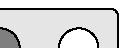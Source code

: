 
numeric gsize;
gsize := 1cm;

path nodepath;
nodepath := fullcircle scaled .5gsize;

vardef img_p_fib_node(expr frame, clr) :=
image(
	fill frame withcolor clr;
	draw frame;
)
enddef;

vardef img_arrow(expr sp, ep) :=
image(
	drawarrow ((sp--ep) cutbefore (nodepath shifted sp) cutafter (nodepath shifted ep));
)
enddef;

vardef rounded_path(expr l, r, t, b) :=
save ret; path ret;
save rc; numeric rc; rc := 0.1;
ret := (r-rc, t){dir 0}..{dir 270}(r,t-rc)--(r,b+rc){dir 270}..{dir 180}(r-rc,b)--(l+rc,b){dir 180}..{dir 90}(l,b+rc)--(l,t-rc){dir 90}..{dir 0}(l+rc,t)--cycle;
ret
enddef;

vardef img_p_fib_step(expr n, is_spawn) :=
image(
	save back_clr; color back_clr;
	if (is_spawn):
		back_clr := .9white;
	else:
		back_clr := .6white;
	fi;

	save ff; path ff;
	if (n > 1):
		ff := rounded_path(-1.5, 1.5, 0.5, -1) scaled gsize;
		draw img_p_fib_node(ff, back_clr);
		draw img_p_fib_node(nodepath, black) shifted (-gsize, 0);
		draw img_p_fib_node(nodepath, .5 white);
		draw img_p_fib_node(nodepath, white) shifted (gsize, 0);
		draw img_arrow((-gsize, 0), (0, 0));
		label("P-FIB(" & decimal(n) & ")", (-.5gsize, -.625gsize));
	else:
		ff := rounded_path(-0.8, 0.8, 0.5, -1) scaled gsize;
		draw img_p_fib_node(ff, back_clr);
		draw img_p_fib_node(nodepath, black);
		label("P-FIB(" & decimal(n) & ")", (0, -.625gsize));
	fi;
)
enddef;

vardef img_p_fib(expr n, is_spawn) :=
image(
	draw img_p_fib_step(n, is_spawn);
	if (n > 1):
		save l,r;
		picture l, r;
		l := img_p_fib(n-1, true);
		r := img_p_fib(n-2, false);
		save xshift, yshift;
		numeric xshift, yshift;
		xshift := (xpart(lrcorner(l)) - xpart(llcorner(r)) + .5gsize) / 2;
		yshift := -2gsize;
		draw l shifted (-xshift, yshift);
		draw r shifted (xshift, yshift);

		if ((n-1) > 1):
			draw img_arrow((-gsize, 0), (-xshift-gsize, yshift));
			draw img_arrow((-xshift+gsize, yshift), (gsize, 0));
		else:
			draw img_arrow((-gsize, 0), (-xshift, yshift));
			draw img_arrow((-xshift, yshift), (gsize, 0));
		fi;

		if ((n-2) > 1):
			draw img_arrow((0, 0), (xshift-gsize, yshift));
			draw img_arrow((xshift+gsize, yshift), (gsize, 0));
		else:
			draw img_arrow((0, 0), (xshift, yshift));
			draw img_arrow((xshift, yshift), (gsize, 0));
		fi;
	fi;
)
enddef;

beginfig(1);
draw img_p_fib(5, true);
endfig;

end;
